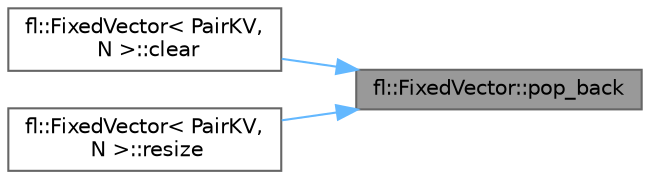 digraph "fl::FixedVector::pop_back"
{
 // INTERACTIVE_SVG=YES
 // LATEX_PDF_SIZE
  bgcolor="transparent";
  edge [fontname=Helvetica,fontsize=10,labelfontname=Helvetica,labelfontsize=10];
  node [fontname=Helvetica,fontsize=10,shape=box,height=0.2,width=0.4];
  rankdir="RL";
  Node1 [id="Node000001",label="fl::FixedVector::pop_back",height=0.2,width=0.4,color="gray40", fillcolor="grey60", style="filled", fontcolor="black",tooltip=" "];
  Node1 -> Node2 [id="edge1_Node000001_Node000002",dir="back",color="steelblue1",style="solid",tooltip=" "];
  Node2 [id="Node000002",label="fl::FixedVector\< PairKV,\l N \>::clear",height=0.2,width=0.4,color="grey40", fillcolor="white", style="filled",URL="$d3/d73/classfl_1_1_fixed_vector_a624562170056be2d8e67a9a577c130b8.html#a624562170056be2d8e67a9a577c130b8",tooltip=" "];
  Node1 -> Node3 [id="edge2_Node000001_Node000003",dir="back",color="steelblue1",style="solid",tooltip=" "];
  Node3 [id="Node000003",label="fl::FixedVector\< PairKV,\l N \>::resize",height=0.2,width=0.4,color="grey40", fillcolor="white", style="filled",URL="$d3/d73/classfl_1_1_fixed_vector_a3682de80933af07fa0c9c516c7d2dc97.html#a3682de80933af07fa0c9c516c7d2dc97",tooltip=" "];
}

